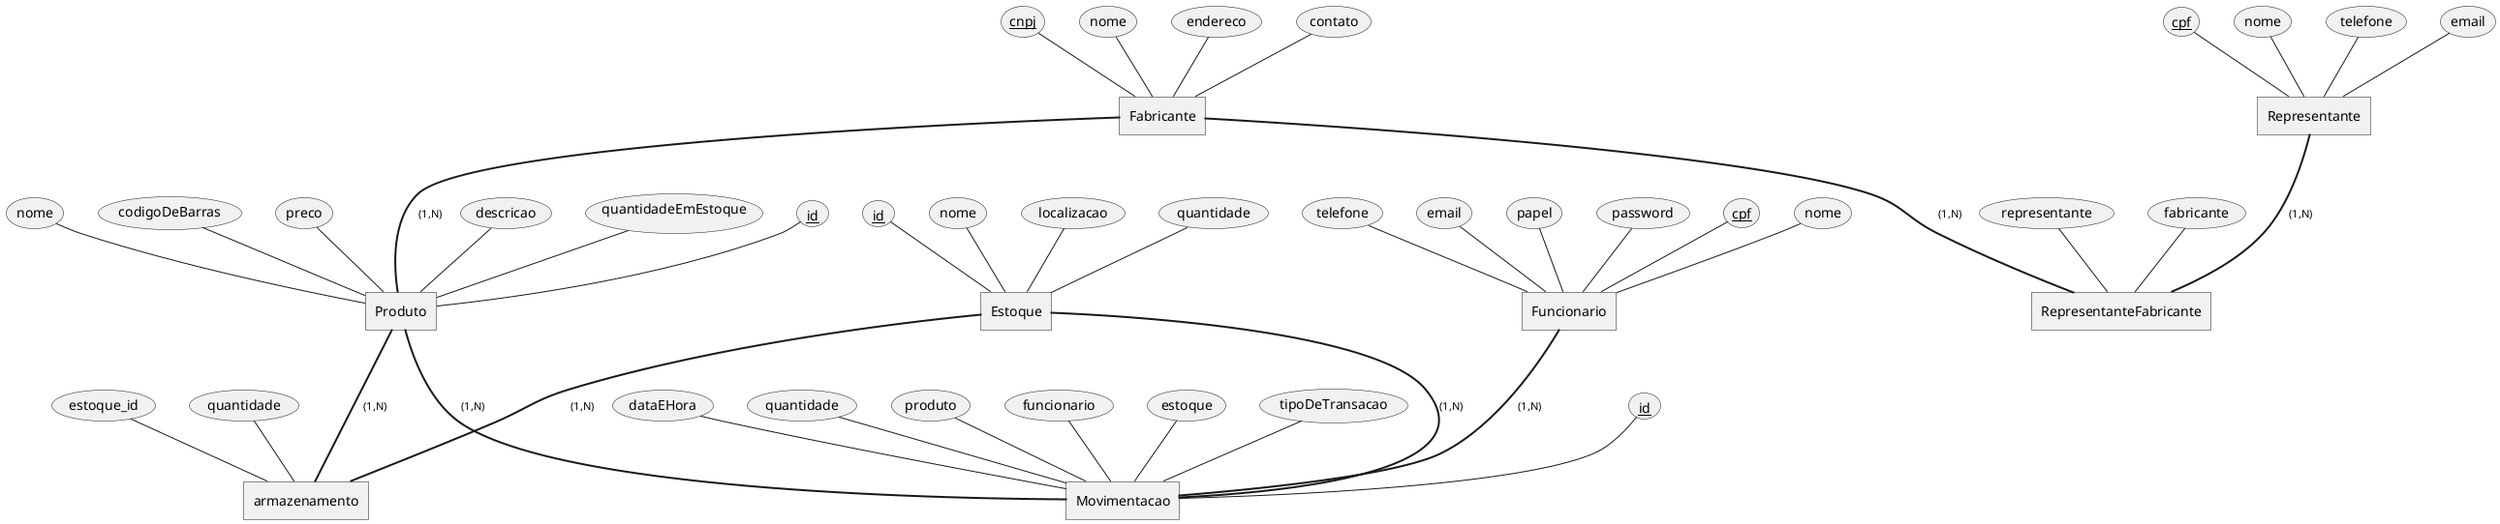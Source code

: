 @startchen

entity Fabricante {
    cnpj <<key>>
    nome <<NOT NULL>>
    endereco
    contato
}

entity Produto {
    id <<key>>
    nome <<NOT NULL>>
    codigoDeBarras <<UNIQUE, NOT NULL>>
    preco <<NOT NULL>>
    descricao
    quantidadeEmEstoque 
}

entity Estoque {
    id <<key>>
    nome <<NOT NULL>>
    localizacao
    quantidade 
}

entity Funcionario {
    cpf <<key>>
    nome <<NOT NULL>>
    telefone
    email <<UNIQUE>>
    papel
    password 
}

entity Representante {
    cpf <<key>>
    nome <<NOT NULL>>
    telefone
    email
}

entity RepresentanteFabricante {
    representante <<FK>>
    fabricante <<FK>>
}

entity armazenamento {
    estoque_id <<FK>>
    quantidade 
}

entity Movimentacao {
    id <<key>>
    dataEHora
    quantidade
    produto <<FK>>
    funcionario <<FK>>
    estoque <<FK>>
    tipoDeTransacao
}

Fabricante =(1,N)= Produto
 

Representante =(1,N)= RepresentanteFabricante
Fabricante =(1,N)= RepresentanteFabricante
Produto =(1,N)= armazenamento
Estoque =(1,N)= armazenamento
Produto =(1,N)= Movimentacao
Funcionario =(1,N)= Movimentacao
Estoque =(1,N)= Movimentacao
 
@endchen